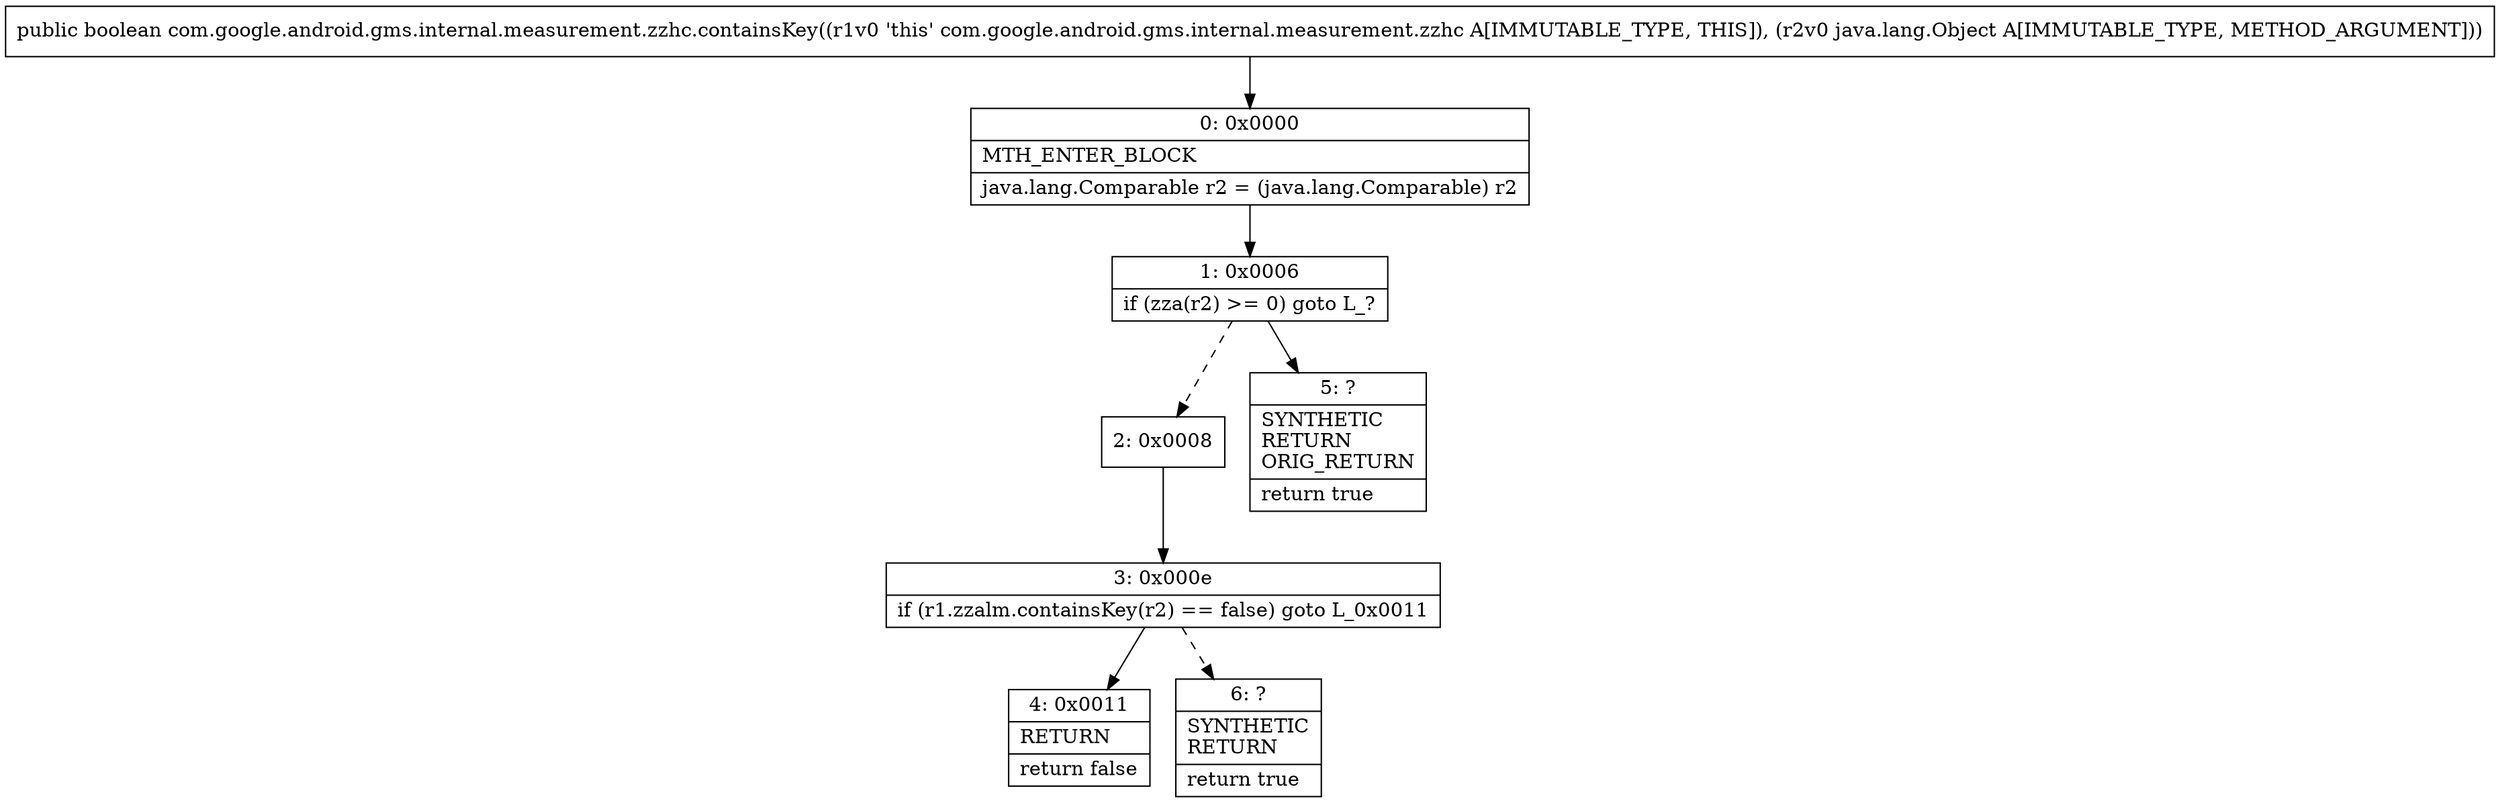 digraph "CFG forcom.google.android.gms.internal.measurement.zzhc.containsKey(Ljava\/lang\/Object;)Z" {
Node_0 [shape=record,label="{0\:\ 0x0000|MTH_ENTER_BLOCK\l|java.lang.Comparable r2 = (java.lang.Comparable) r2\l}"];
Node_1 [shape=record,label="{1\:\ 0x0006|if (zza(r2) \>= 0) goto L_?\l}"];
Node_2 [shape=record,label="{2\:\ 0x0008}"];
Node_3 [shape=record,label="{3\:\ 0x000e|if (r1.zzalm.containsKey(r2) == false) goto L_0x0011\l}"];
Node_4 [shape=record,label="{4\:\ 0x0011|RETURN\l|return false\l}"];
Node_5 [shape=record,label="{5\:\ ?|SYNTHETIC\lRETURN\lORIG_RETURN\l|return true\l}"];
Node_6 [shape=record,label="{6\:\ ?|SYNTHETIC\lRETURN\l|return true\l}"];
MethodNode[shape=record,label="{public boolean com.google.android.gms.internal.measurement.zzhc.containsKey((r1v0 'this' com.google.android.gms.internal.measurement.zzhc A[IMMUTABLE_TYPE, THIS]), (r2v0 java.lang.Object A[IMMUTABLE_TYPE, METHOD_ARGUMENT])) }"];
MethodNode -> Node_0;
Node_0 -> Node_1;
Node_1 -> Node_2[style=dashed];
Node_1 -> Node_5;
Node_2 -> Node_3;
Node_3 -> Node_4;
Node_3 -> Node_6[style=dashed];
}

